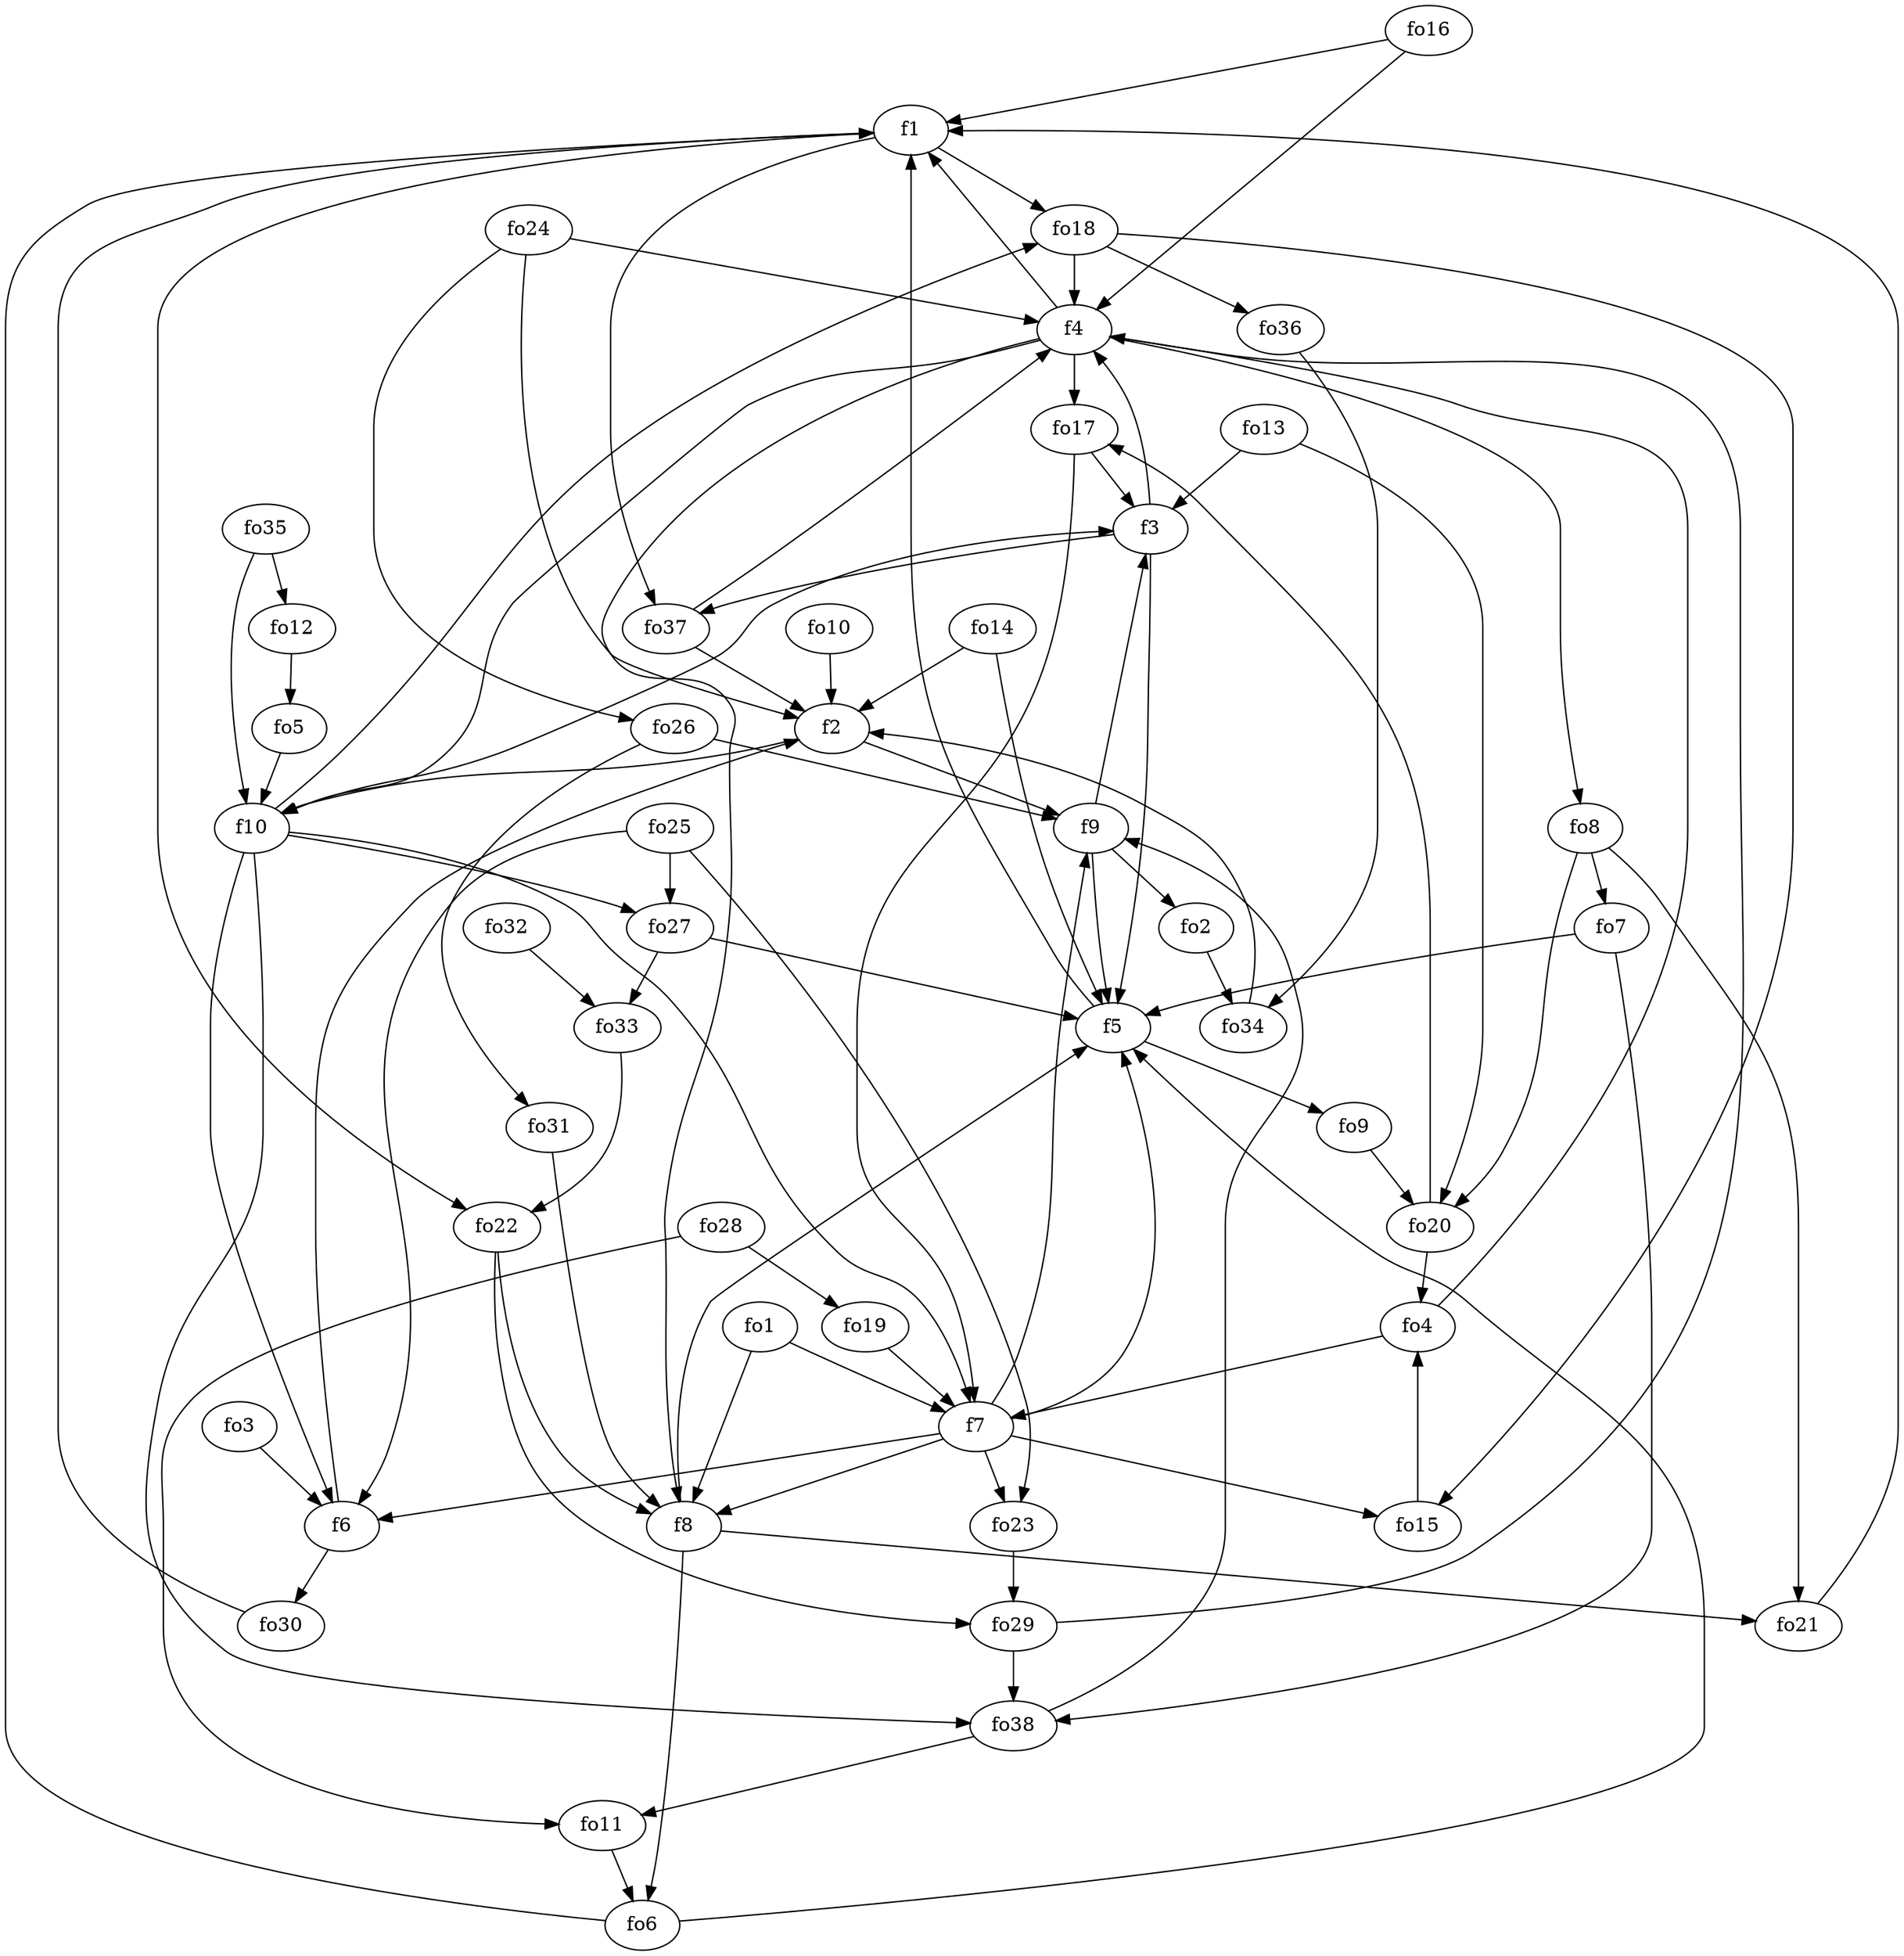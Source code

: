 strict digraph  {
f1;
f2;
f3;
f4;
f5;
f6;
f7;
f8;
f9;
f10;
fo1;
fo2;
fo3;
fo4;
fo5;
fo6;
fo7;
fo8;
fo9;
fo10;
fo11;
fo12;
fo13;
fo14;
fo15;
fo16;
fo17;
fo18;
fo19;
fo20;
fo21;
fo22;
fo23;
fo24;
fo25;
fo26;
fo27;
fo28;
fo29;
fo30;
fo31;
fo32;
fo33;
fo34;
fo35;
fo36;
fo37;
fo38;
f1 -> fo37  [weight=2];
f1 -> fo18  [weight=2];
f1 -> fo22  [weight=2];
f2 -> f9  [weight=2];
f2 -> f10  [weight=2];
f3 -> f5  [weight=2];
f3 -> f4  [weight=2];
f3 -> fo37  [weight=2];
f4 -> f8  [weight=2];
f4 -> fo8  [weight=2];
f4 -> f10  [weight=2];
f4 -> f1  [weight=2];
f4 -> fo17  [weight=2];
f5 -> fo9  [weight=2];
f5 -> f1  [weight=2];
f6 -> f2  [weight=2];
f6 -> fo30  [weight=2];
f7 -> f6  [weight=2];
f7 -> f9  [weight=2];
f7 -> fo23  [weight=2];
f7 -> fo15  [weight=2];
f7 -> f5  [weight=2];
f7 -> f8  [weight=2];
f8 -> fo21  [weight=2];
f8 -> f5  [weight=2];
f8 -> fo6  [weight=2];
f9 -> f5  [weight=2];
f9 -> fo2  [weight=2];
f9 -> f3  [weight=2];
f10 -> fo38  [weight=2];
f10 -> fo18  [weight=2];
f10 -> f6  [weight=2];
f10 -> f7  [weight=2];
f10 -> f3  [weight=2];
f10 -> fo27  [weight=2];
fo1 -> f8  [weight=2];
fo1 -> f7  [weight=2];
fo2 -> fo34  [weight=2];
fo3 -> f6  [weight=2];
fo4 -> f7  [weight=2];
fo4 -> f4  [weight=2];
fo5 -> f10  [weight=2];
fo6 -> f1  [weight=2];
fo6 -> f5  [weight=2];
fo7 -> fo38  [weight=2];
fo7 -> f5  [weight=2];
fo8 -> fo7  [weight=2];
fo8 -> fo21  [weight=2];
fo8 -> fo20  [weight=2];
fo9 -> fo20  [weight=2];
fo10 -> f2  [weight=2];
fo11 -> fo6  [weight=2];
fo12 -> fo5  [weight=2];
fo13 -> fo20  [weight=2];
fo13 -> f3  [weight=2];
fo14 -> f5  [weight=2];
fo14 -> f2  [weight=2];
fo15 -> fo4  [weight=2];
fo16 -> f1  [weight=2];
fo16 -> f4  [weight=2];
fo17 -> f3  [weight=2];
fo17 -> f7  [weight=2];
fo18 -> fo36  [weight=2];
fo18 -> f4  [weight=2];
fo18 -> fo15  [weight=2];
fo19 -> f7  [weight=2];
fo20 -> fo4  [weight=2];
fo20 -> fo17  [weight=2];
fo21 -> f1  [weight=2];
fo22 -> fo29  [weight=2];
fo22 -> f8  [weight=2];
fo23 -> fo29  [weight=2];
fo24 -> f4  [weight=2];
fo24 -> fo26  [weight=2];
fo24 -> f2  [weight=2];
fo25 -> f6  [weight=2];
fo25 -> fo23  [weight=2];
fo25 -> fo27  [weight=2];
fo26 -> f9  [weight=2];
fo26 -> fo31  [weight=2];
fo27 -> f5  [weight=2];
fo27 -> fo33  [weight=2];
fo28 -> fo11  [weight=2];
fo28 -> fo19  [weight=2];
fo29 -> f4  [weight=2];
fo29 -> fo38  [weight=2];
fo30 -> f1  [weight=2];
fo31 -> f8  [weight=2];
fo32 -> fo33  [weight=2];
fo33 -> fo22  [weight=2];
fo34 -> f2  [weight=2];
fo35 -> f10  [weight=2];
fo35 -> fo12  [weight=2];
fo36 -> fo34  [weight=2];
fo37 -> f4  [weight=2];
fo37 -> f2  [weight=2];
fo38 -> f9  [weight=2];
fo38 -> fo11  [weight=2];
}
